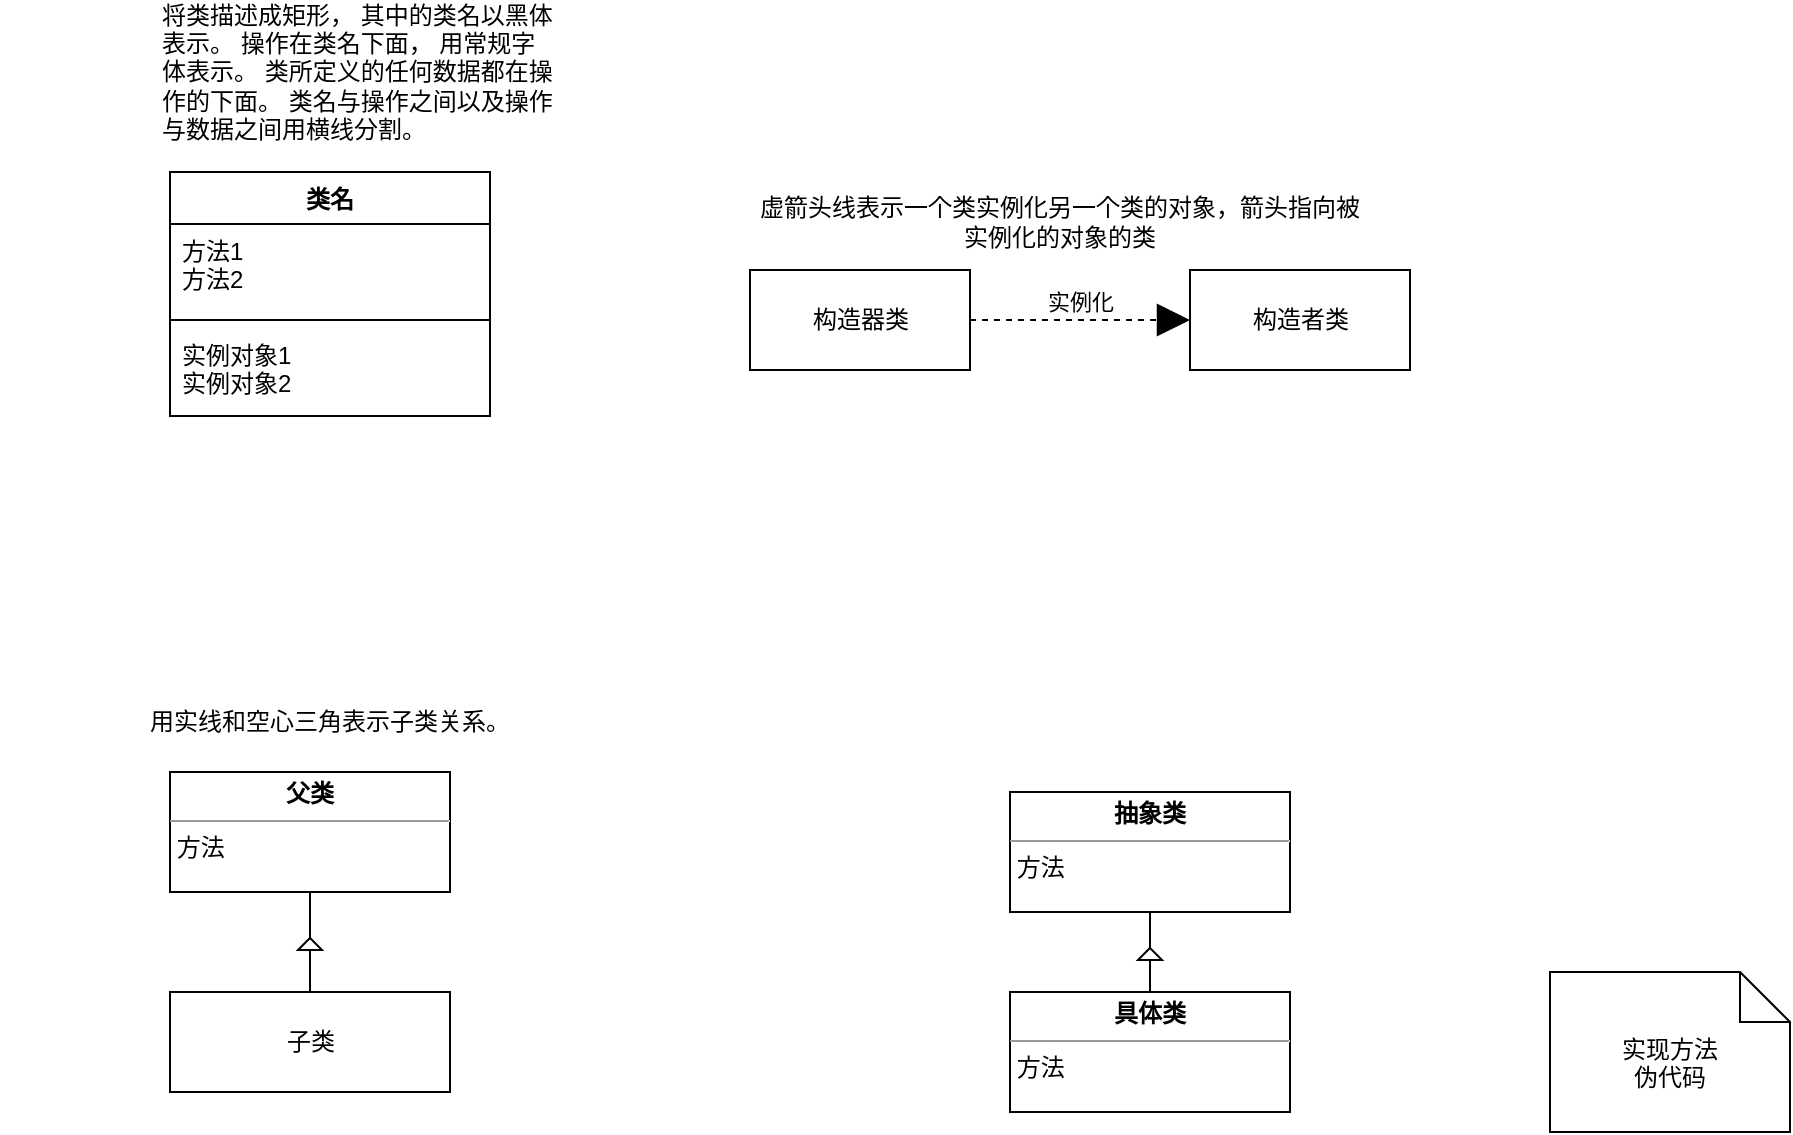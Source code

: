 <mxfile version="15.3.5" type="github">
  <diagram id="C5RBs43oDa-KdzZeNtuy" name="Page-1">
    <mxGraphModel dx="378" dy="236" grid="1" gridSize="10" guides="1" tooltips="1" connect="1" arrows="1" fold="1" page="1" pageScale="1" pageWidth="3300" pageHeight="4681" math="0" shadow="0">
      <root>
        <mxCell id="WIyWlLk6GJQsqaUBKTNV-0" />
        <mxCell id="WIyWlLk6GJQsqaUBKTNV-1" parent="WIyWlLk6GJQsqaUBKTNV-0" />
        <mxCell id="qGOXJuil2sutBYdM2akC-37" value="" style="endArrow=none;html=1;rounded=0;align=center;verticalAlign=bottom;labelBackgroundColor=none;startSize=14;endSize=14;sourcePerimeterSpacing=8;targetPerimeterSpacing=8;exitX=0.5;exitY=0;exitDx=0;exitDy=0;entryX=0.5;entryY=1;entryDx=0;entryDy=0;" edge="1" parent="WIyWlLk6GJQsqaUBKTNV-1" source="qGOXJuil2sutBYdM2akC-31" target="qGOXJuil2sutBYdM2akC-30">
          <mxGeometry relative="1" as="geometry">
            <mxPoint x="716" y="760" as="sourcePoint" />
            <mxPoint x="716" y="710" as="targetPoint" />
          </mxGeometry>
        </mxCell>
        <mxCell id="qGOXJuil2sutBYdM2akC-0" value="类名" style="swimlane;fontStyle=1;align=center;verticalAlign=top;childLayout=stackLayout;horizontal=1;startSize=26;horizontalStack=0;resizeParent=1;resizeParentMax=0;resizeLast=0;collapsible=1;marginBottom=0;hachureGap=4;pointerEvents=0;" vertex="1" parent="WIyWlLk6GJQsqaUBKTNV-1">
          <mxGeometry x="320" y="310" width="160" height="122" as="geometry">
            <mxRectangle x="330" y="260" width="60" height="26" as="alternateBounds" />
          </mxGeometry>
        </mxCell>
        <mxCell id="qGOXJuil2sutBYdM2akC-1" value="方法1&#xa;方法2" style="text;strokeColor=none;fillColor=none;align=left;verticalAlign=top;spacingLeft=4;spacingRight=4;overflow=hidden;rotatable=0;points=[[0,0.5],[1,0.5]];portConstraint=eastwest;" vertex="1" parent="qGOXJuil2sutBYdM2akC-0">
          <mxGeometry y="26" width="160" height="44" as="geometry" />
        </mxCell>
        <mxCell id="qGOXJuil2sutBYdM2akC-2" value="" style="line;strokeWidth=1;fillColor=none;align=left;verticalAlign=middle;spacingTop=-1;spacingLeft=3;spacingRight=3;rotatable=0;labelPosition=right;points=[];portConstraint=eastwest;" vertex="1" parent="qGOXJuil2sutBYdM2akC-0">
          <mxGeometry y="70" width="160" height="8" as="geometry" />
        </mxCell>
        <mxCell id="qGOXJuil2sutBYdM2akC-3" value="实例对象1&#xa;实例对象2" style="text;strokeColor=none;fillColor=none;align=left;verticalAlign=top;spacingLeft=4;spacingRight=4;overflow=hidden;rotatable=0;points=[[0,0.5],[1,0.5]];portConstraint=eastwest;" vertex="1" parent="qGOXJuil2sutBYdM2akC-0">
          <mxGeometry y="78" width="160" height="44" as="geometry" />
        </mxCell>
        <mxCell id="qGOXJuil2sutBYdM2akC-5" value="将类描述成矩形， 其中的类名以黑体表示。 操作在类名下面， 用常规字体表示。 类所定义的任何数据都在操作的下面。 类名与操作之间以及操作与数据之间用横线分割。" style="text;html=1;strokeColor=none;fillColor=none;align=left;verticalAlign=middle;whiteSpace=wrap;rounded=0;hachureGap=4;pointerEvents=0;" vertex="1" parent="WIyWlLk6GJQsqaUBKTNV-1">
          <mxGeometry x="314" y="250" width="200" height="20" as="geometry" />
        </mxCell>
        <mxCell id="qGOXJuil2sutBYdM2akC-6" value="构造器类" style="html=1;hachureGap=4;pointerEvents=0;" vertex="1" parent="WIyWlLk6GJQsqaUBKTNV-1">
          <mxGeometry x="610" y="359" width="110" height="50" as="geometry" />
        </mxCell>
        <mxCell id="qGOXJuil2sutBYdM2akC-7" value="构造者类" style="html=1;hachureGap=4;pointerEvents=0;" vertex="1" parent="WIyWlLk6GJQsqaUBKTNV-1">
          <mxGeometry x="830" y="359" width="110" height="50" as="geometry" />
        </mxCell>
        <mxCell id="qGOXJuil2sutBYdM2akC-10" value="实例化" style="html=1;verticalAlign=bottom;endArrow=block;startSize=14;endSize=14;sourcePerimeterSpacing=8;targetPerimeterSpacing=8;dashed=1;exitX=1;exitY=0.5;exitDx=0;exitDy=0;entryX=0;entryY=0.5;entryDx=0;entryDy=0;" edge="1" parent="WIyWlLk6GJQsqaUBKTNV-1" source="qGOXJuil2sutBYdM2akC-6" target="qGOXJuil2sutBYdM2akC-7">
          <mxGeometry width="80" relative="1" as="geometry">
            <mxPoint x="600" y="500" as="sourcePoint" />
            <mxPoint x="800" y="384" as="targetPoint" />
          </mxGeometry>
        </mxCell>
        <mxCell id="qGOXJuil2sutBYdM2akC-16" value="虚箭头线表示一个类实例化另一个类的对象，箭头指向被实例化的对象的类" style="text;html=1;strokeColor=none;fillColor=none;align=center;verticalAlign=middle;whiteSpace=wrap;rounded=0;hachureGap=4;pointerEvents=0;" vertex="1" parent="WIyWlLk6GJQsqaUBKTNV-1">
          <mxGeometry x="610" y="330" width="310" height="10" as="geometry" />
        </mxCell>
        <mxCell id="qGOXJuil2sutBYdM2akC-17" value="&lt;p style=&quot;margin: 0px ; margin-top: 4px ; text-align: center&quot;&gt;&lt;b&gt;父类&lt;/b&gt;&lt;/p&gt;&lt;hr size=&quot;1&quot;&gt;&lt;div style=&quot;height: 2px&quot;&gt;&amp;nbsp;方法&lt;/div&gt;" style="verticalAlign=top;align=left;overflow=fill;fontSize=12;fontFamily=Helvetica;html=1;hachureGap=4;pointerEvents=0;" vertex="1" parent="WIyWlLk6GJQsqaUBKTNV-1">
          <mxGeometry x="320" y="610" width="140" height="60" as="geometry" />
        </mxCell>
        <mxCell id="qGOXJuil2sutBYdM2akC-19" value="子类" style="html=1;hachureGap=4;pointerEvents=0;" vertex="1" parent="WIyWlLk6GJQsqaUBKTNV-1">
          <mxGeometry x="320" y="720" width="140" height="50" as="geometry" />
        </mxCell>
        <mxCell id="qGOXJuil2sutBYdM2akC-23" value="" style="endArrow=none;html=1;rounded=0;align=center;verticalAlign=bottom;labelBackgroundColor=none;startSize=14;endSize=14;sourcePerimeterSpacing=8;targetPerimeterSpacing=8;exitX=0.5;exitY=0;exitDx=0;exitDy=0;entryX=0.5;entryY=1;entryDx=0;entryDy=0;" edge="1" parent="WIyWlLk6GJQsqaUBKTNV-1" source="qGOXJuil2sutBYdM2akC-19" target="qGOXJuil2sutBYdM2akC-17">
          <mxGeometry relative="1" as="geometry">
            <mxPoint x="590" y="702" as="sourcePoint" />
            <mxPoint x="730" y="702" as="targetPoint" />
          </mxGeometry>
        </mxCell>
        <mxCell id="qGOXJuil2sutBYdM2akC-22" value="" style="triangle;aspect=fixed;fillColor=default;hachureGap=4;pointerEvents=0;rotation=270;" vertex="1" parent="WIyWlLk6GJQsqaUBKTNV-1">
          <mxGeometry x="387" y="690" width="6" height="12" as="geometry" />
        </mxCell>
        <mxCell id="qGOXJuil2sutBYdM2akC-26" value="用实线和空心三角表示子类关系。" style="text;html=1;strokeColor=none;fillColor=none;align=center;verticalAlign=middle;whiteSpace=wrap;rounded=0;hachureGap=4;pointerEvents=0;" vertex="1" parent="WIyWlLk6GJQsqaUBKTNV-1">
          <mxGeometry x="235" y="560" width="330" height="50" as="geometry" />
        </mxCell>
        <mxCell id="qGOXJuil2sutBYdM2akC-30" value="&lt;p style=&quot;margin: 0px ; margin-top: 4px ; text-align: center&quot;&gt;&lt;b&gt;抽象类&lt;/b&gt;&lt;/p&gt;&lt;hr size=&quot;1&quot;&gt;&lt;div style=&quot;height: 2px&quot;&gt;&amp;nbsp;方法&lt;/div&gt;" style="verticalAlign=top;align=left;overflow=fill;fontSize=12;fontFamily=Helvetica;html=1;hachureGap=4;pointerEvents=0;" vertex="1" parent="WIyWlLk6GJQsqaUBKTNV-1">
          <mxGeometry x="740" y="620" width="140" height="60" as="geometry" />
        </mxCell>
        <mxCell id="qGOXJuil2sutBYdM2akC-31" value="&lt;p style=&quot;margin: 0px ; margin-top: 4px ; text-align: center&quot;&gt;&lt;b&gt;具体类&lt;/b&gt;&lt;/p&gt;&lt;hr size=&quot;1&quot;&gt;&lt;div style=&quot;height: 2px&quot;&gt;&amp;nbsp;方法&lt;/div&gt;" style="verticalAlign=top;align=left;overflow=fill;fontSize=12;fontFamily=Helvetica;html=1;hachureGap=4;pointerEvents=0;" vertex="1" parent="WIyWlLk6GJQsqaUBKTNV-1">
          <mxGeometry x="740" y="720" width="140" height="60" as="geometry" />
        </mxCell>
        <mxCell id="qGOXJuil2sutBYdM2akC-36" value="实现方法&lt;br&gt;伪代码" style="shape=note2;boundedLbl=1;whiteSpace=wrap;html=1;size=25;verticalAlign=top;align=center;hachureGap=4;pointerEvents=0;fillColor=default;" vertex="1" parent="WIyWlLk6GJQsqaUBKTNV-1">
          <mxGeometry x="1010" y="710" width="120" height="80" as="geometry" />
        </mxCell>
        <mxCell id="qGOXJuil2sutBYdM2akC-44" value="" style="group" vertex="1" connectable="0" parent="WIyWlLk6GJQsqaUBKTNV-1">
          <mxGeometry x="804" y="680" width="12" height="50" as="geometry" />
        </mxCell>
        <mxCell id="qGOXJuil2sutBYdM2akC-38" value="" style="triangle;aspect=fixed;fillColor=#FFFFFF;hachureGap=4;pointerEvents=0;rotation=270;" vertex="1" parent="qGOXJuil2sutBYdM2akC-44">
          <mxGeometry x="3" y="15" width="6" height="12" as="geometry" />
        </mxCell>
      </root>
    </mxGraphModel>
  </diagram>
</mxfile>
